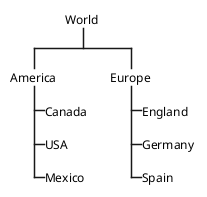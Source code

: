 @startwbs
*_ World
**_ America
***_ Canada
***_ USA
***_ Mexico
**_ Europe
***_ England
***_ Germany
***_ Spain
@endwbs